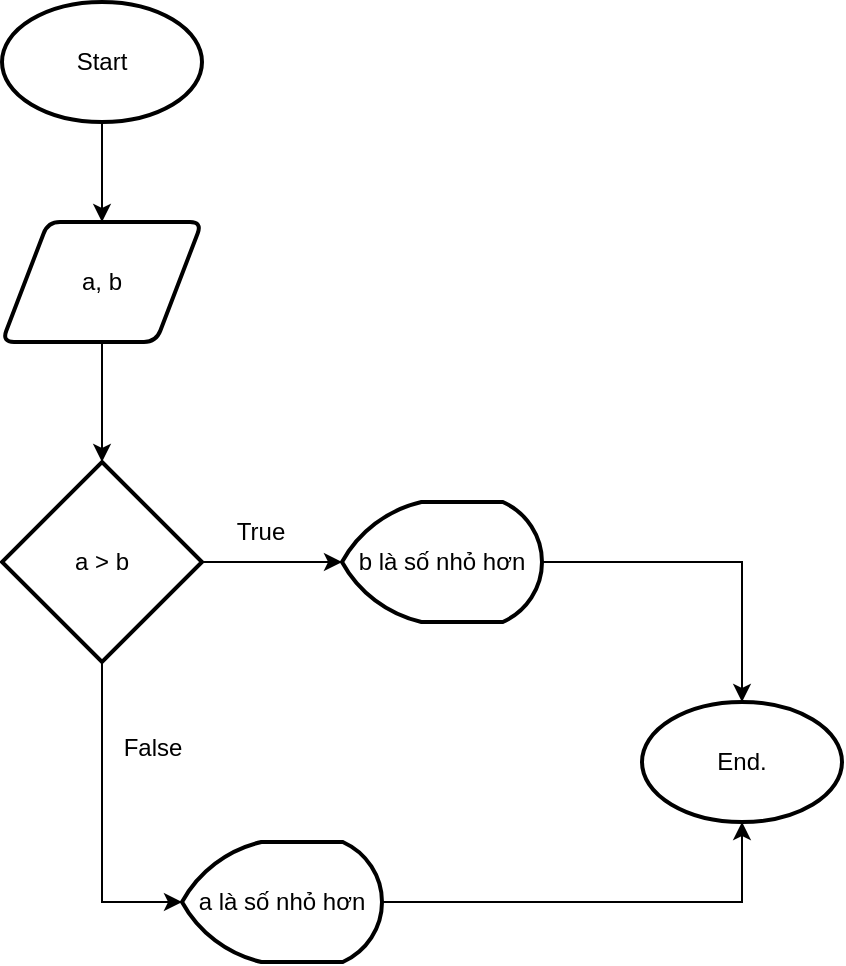 <mxfile version="25.0.3">
  <diagram id="C5RBs43oDa-KdzZeNtuy" name="Page-1">
    <mxGraphModel dx="1050" dy="653" grid="1" gridSize="10" guides="1" tooltips="1" connect="1" arrows="1" fold="1" page="1" pageScale="1" pageWidth="827" pageHeight="1169" math="0" shadow="0">
      <root>
        <mxCell id="WIyWlLk6GJQsqaUBKTNV-0" />
        <mxCell id="WIyWlLk6GJQsqaUBKTNV-1" parent="WIyWlLk6GJQsqaUBKTNV-0" />
        <mxCell id="VJHyIryfTC4dPlcmw5F7-11" style="edgeStyle=orthogonalEdgeStyle;rounded=0;orthogonalLoop=1;jettySize=auto;html=1;entryX=0.5;entryY=0;entryDx=0;entryDy=0;" parent="WIyWlLk6GJQsqaUBKTNV-1" source="VJHyIryfTC4dPlcmw5F7-1" target="VJHyIryfTC4dPlcmw5F7-5" edge="1">
          <mxGeometry relative="1" as="geometry" />
        </mxCell>
        <mxCell id="VJHyIryfTC4dPlcmw5F7-1" value="Start" style="strokeWidth=2;html=1;shape=mxgraph.flowchart.start_1;whiteSpace=wrap;" parent="WIyWlLk6GJQsqaUBKTNV-1" vertex="1">
          <mxGeometry x="310" y="70" width="100" height="60" as="geometry" />
        </mxCell>
        <mxCell id="VJHyIryfTC4dPlcmw5F7-5" value="a, b" style="shape=parallelogram;html=1;strokeWidth=2;perimeter=parallelogramPerimeter;whiteSpace=wrap;rounded=1;arcSize=12;size=0.23;" parent="WIyWlLk6GJQsqaUBKTNV-1" vertex="1">
          <mxGeometry x="310" y="180" width="100" height="60" as="geometry" />
        </mxCell>
        <mxCell id="VJHyIryfTC4dPlcmw5F7-6" value="a &amp;gt; b" style="strokeWidth=2;html=1;shape=mxgraph.flowchart.decision;whiteSpace=wrap;" parent="WIyWlLk6GJQsqaUBKTNV-1" vertex="1">
          <mxGeometry x="310" y="300" width="100" height="100" as="geometry" />
        </mxCell>
        <mxCell id="VJHyIryfTC4dPlcmw5F7-8" value="b là số nhỏ hơn" style="strokeWidth=2;html=1;shape=mxgraph.flowchart.display;whiteSpace=wrap;" parent="WIyWlLk6GJQsqaUBKTNV-1" vertex="1">
          <mxGeometry x="480" y="320" width="100" height="60" as="geometry" />
        </mxCell>
        <mxCell id="VJHyIryfTC4dPlcmw5F7-9" value="a là số nhỏ hơn" style="strokeWidth=2;html=1;shape=mxgraph.flowchart.display;whiteSpace=wrap;" parent="WIyWlLk6GJQsqaUBKTNV-1" vertex="1">
          <mxGeometry x="400" y="490" width="100" height="60" as="geometry" />
        </mxCell>
        <mxCell id="VJHyIryfTC4dPlcmw5F7-10" value="End." style="strokeWidth=2;html=1;shape=mxgraph.flowchart.start_1;whiteSpace=wrap;" parent="WIyWlLk6GJQsqaUBKTNV-1" vertex="1">
          <mxGeometry x="630" y="420" width="100" height="60" as="geometry" />
        </mxCell>
        <mxCell id="VJHyIryfTC4dPlcmw5F7-12" style="edgeStyle=orthogonalEdgeStyle;rounded=0;orthogonalLoop=1;jettySize=auto;html=1;entryX=0.5;entryY=0;entryDx=0;entryDy=0;entryPerimeter=0;" parent="WIyWlLk6GJQsqaUBKTNV-1" source="VJHyIryfTC4dPlcmw5F7-5" target="VJHyIryfTC4dPlcmw5F7-6" edge="1">
          <mxGeometry relative="1" as="geometry" />
        </mxCell>
        <mxCell id="VJHyIryfTC4dPlcmw5F7-13" style="edgeStyle=orthogonalEdgeStyle;rounded=0;orthogonalLoop=1;jettySize=auto;html=1;entryX=0;entryY=0.5;entryDx=0;entryDy=0;entryPerimeter=0;" parent="WIyWlLk6GJQsqaUBKTNV-1" source="VJHyIryfTC4dPlcmw5F7-6" target="VJHyIryfTC4dPlcmw5F7-8" edge="1">
          <mxGeometry relative="1" as="geometry" />
        </mxCell>
        <mxCell id="VJHyIryfTC4dPlcmw5F7-14" style="edgeStyle=orthogonalEdgeStyle;rounded=0;orthogonalLoop=1;jettySize=auto;html=1;entryX=0;entryY=0.5;entryDx=0;entryDy=0;entryPerimeter=0;" parent="WIyWlLk6GJQsqaUBKTNV-1" source="VJHyIryfTC4dPlcmw5F7-6" target="VJHyIryfTC4dPlcmw5F7-9" edge="1">
          <mxGeometry relative="1" as="geometry" />
        </mxCell>
        <mxCell id="VJHyIryfTC4dPlcmw5F7-15" style="edgeStyle=orthogonalEdgeStyle;rounded=0;orthogonalLoop=1;jettySize=auto;html=1;entryX=0.5;entryY=0;entryDx=0;entryDy=0;entryPerimeter=0;" parent="WIyWlLk6GJQsqaUBKTNV-1" source="VJHyIryfTC4dPlcmw5F7-8" target="VJHyIryfTC4dPlcmw5F7-10" edge="1">
          <mxGeometry relative="1" as="geometry" />
        </mxCell>
        <mxCell id="VJHyIryfTC4dPlcmw5F7-16" style="edgeStyle=orthogonalEdgeStyle;rounded=0;orthogonalLoop=1;jettySize=auto;html=1;entryX=0.5;entryY=1;entryDx=0;entryDy=0;entryPerimeter=0;" parent="WIyWlLk6GJQsqaUBKTNV-1" source="VJHyIryfTC4dPlcmw5F7-9" target="VJHyIryfTC4dPlcmw5F7-10" edge="1">
          <mxGeometry relative="1" as="geometry" />
        </mxCell>
        <mxCell id="VJHyIryfTC4dPlcmw5F7-17" value="True" style="text;html=1;align=center;verticalAlign=middle;resizable=0;points=[];autosize=1;strokeColor=none;fillColor=none;" parent="WIyWlLk6GJQsqaUBKTNV-1" vertex="1">
          <mxGeometry x="414" y="320" width="50" height="30" as="geometry" />
        </mxCell>
        <mxCell id="VJHyIryfTC4dPlcmw5F7-18" value="False" style="text;html=1;align=center;verticalAlign=middle;resizable=0;points=[];autosize=1;strokeColor=none;fillColor=none;" parent="WIyWlLk6GJQsqaUBKTNV-1" vertex="1">
          <mxGeometry x="360" y="428" width="50" height="30" as="geometry" />
        </mxCell>
      </root>
    </mxGraphModel>
  </diagram>
</mxfile>
